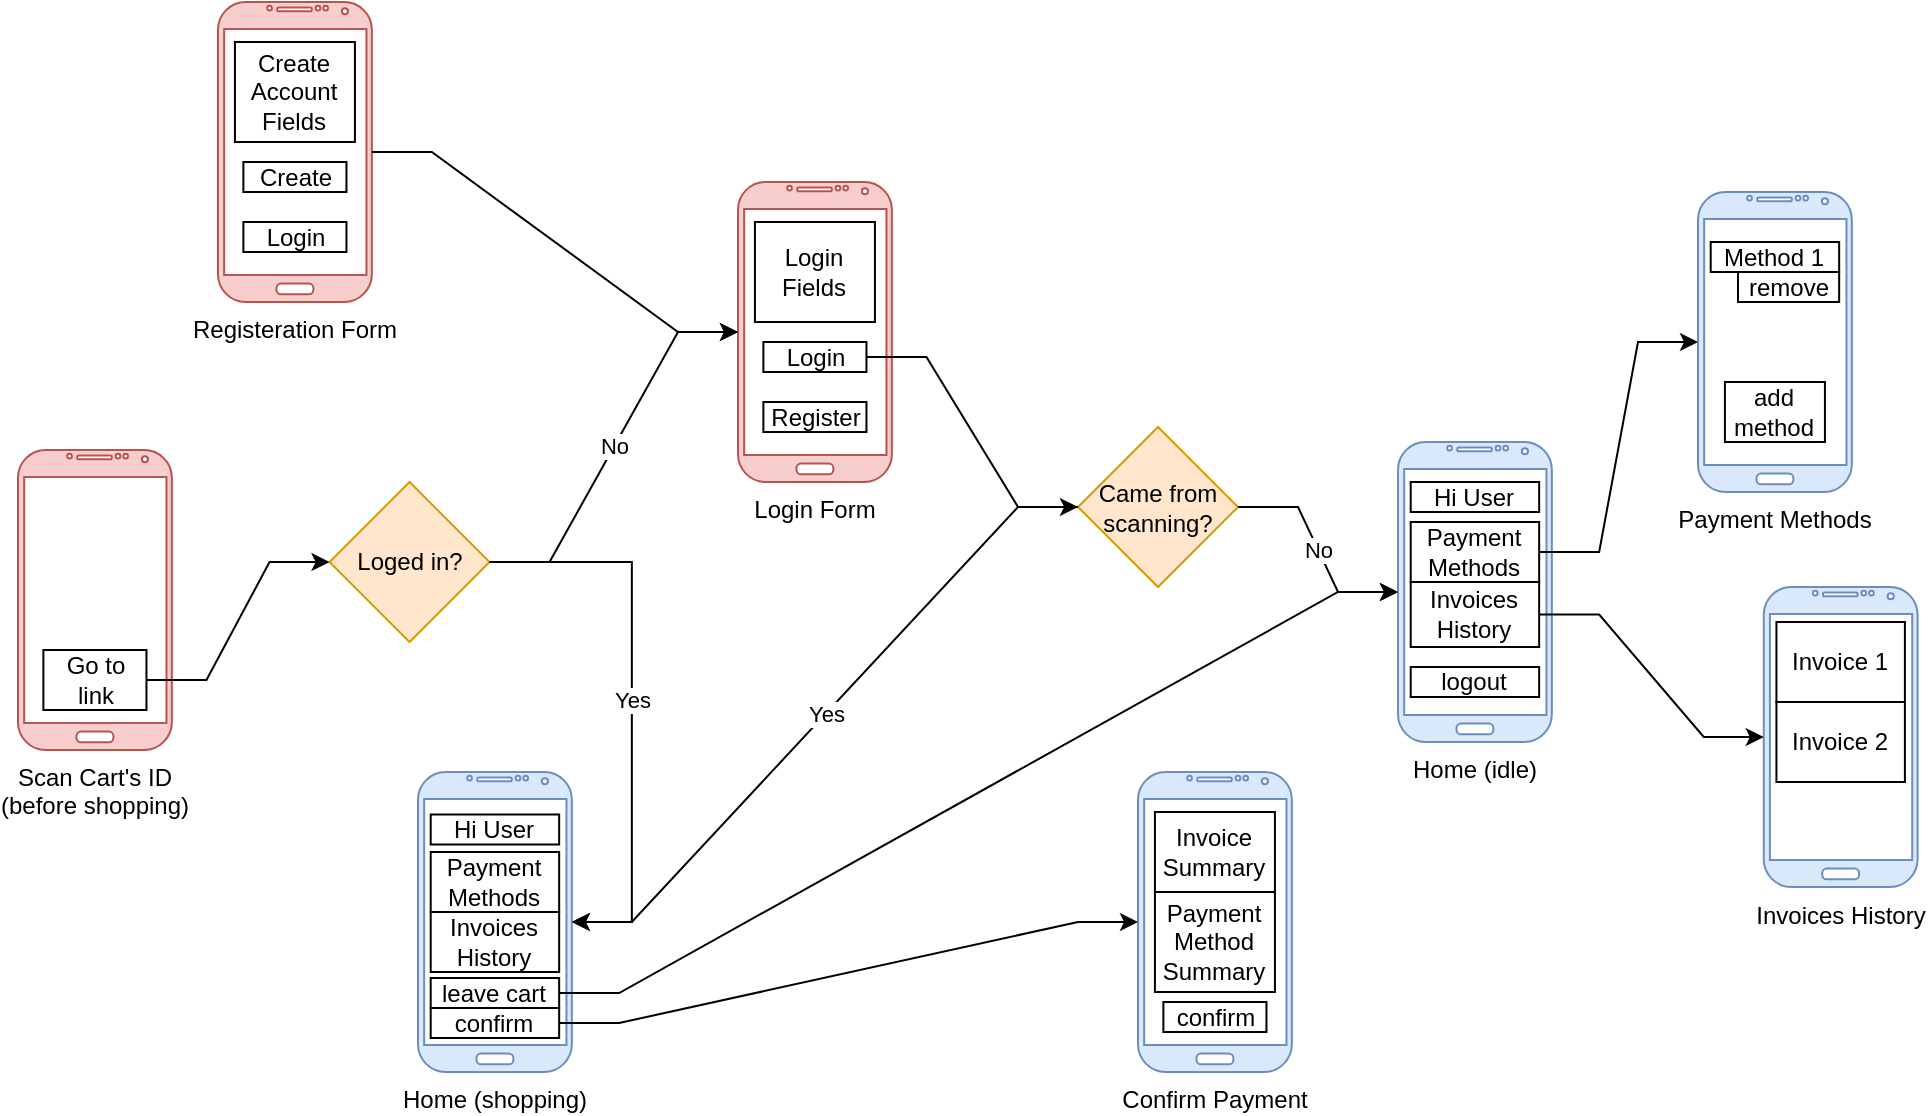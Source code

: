 <mxfile version="22.1.2" type="device">
  <diagram name="Page-1" id="BaImXUux6GEFjuo4yYnu">
    <mxGraphModel dx="1434" dy="889" grid="1" gridSize="10" guides="1" tooltips="1" connect="1" arrows="1" fold="1" page="1" pageScale="1" pageWidth="1169" pageHeight="827" math="0" shadow="0">
      <root>
        <mxCell id="0" />
        <mxCell id="1" parent="0" />
        <mxCell id="shm0PtvL4IZYW1163Kyv-3" value="Scan Cart&#39;s ID&lt;br&gt;(before shopping)" style="verticalLabelPosition=bottom;verticalAlign=top;html=1;shadow=0;dashed=0;strokeWidth=1;shape=mxgraph.android.phone2;strokeColor=#b85450;fillColor=#f8cecc;" parent="1" vertex="1">
          <mxGeometry x="140" y="339" width="76.92" height="150" as="geometry" />
        </mxCell>
        <mxCell id="shm0PtvL4IZYW1163Kyv-6" value="" style="shape=image;verticalLabelPosition=bottom;labelBackgroundColor=default;verticalAlign=top;aspect=fixed;imageAspect=0;image=https://upload.wikimedia.org/wikipedia/commons/thumb/b/b8/Qr-1.svg/220px-Qr-1.svg.png;" parent="1" vertex="1">
          <mxGeometry x="148.46" y="369" width="60" height="60" as="geometry" />
        </mxCell>
        <mxCell id="shm0PtvL4IZYW1163Kyv-7" value="Confirm Payment" style="verticalLabelPosition=bottom;verticalAlign=top;html=1;shadow=0;dashed=0;strokeWidth=1;shape=mxgraph.android.phone2;strokeColor=#6c8ebf;fillColor=#dae8fc;" parent="1" vertex="1">
          <mxGeometry x="700" y="500" width="76.92" height="150" as="geometry" />
        </mxCell>
        <mxCell id="shm0PtvL4IZYW1163Kyv-8" value="confirm" style="rounded=0;whiteSpace=wrap;html=1;" parent="1" vertex="1">
          <mxGeometry x="712.69" y="615" width="51.54" height="15" as="geometry" />
        </mxCell>
        <mxCell id="shm0PtvL4IZYW1163Kyv-16" value="Invoice&lt;br&gt;Summary" style="rounded=0;whiteSpace=wrap;html=1;" parent="1" vertex="1">
          <mxGeometry x="708.46" y="520" width="60" height="40" as="geometry" />
        </mxCell>
        <mxCell id="shm0PtvL4IZYW1163Kyv-17" value="Payment&lt;br&gt;Method Summary" style="rounded=0;whiteSpace=wrap;html=1;" parent="1" vertex="1">
          <mxGeometry x="708.46" y="560" width="60" height="50" as="geometry" />
        </mxCell>
        <mxCell id="shm0PtvL4IZYW1163Kyv-18" value="Registeration Form" style="verticalLabelPosition=bottom;verticalAlign=top;html=1;shadow=0;dashed=0;strokeWidth=1;shape=mxgraph.android.phone2;strokeColor=#b85450;fillColor=#f8cecc;" parent="1" vertex="1">
          <mxGeometry x="240" y="115" width="76.92" height="150" as="geometry" />
        </mxCell>
        <mxCell id="shm0PtvL4IZYW1163Kyv-20" value="Create Account Fields" style="rounded=0;whiteSpace=wrap;html=1;" parent="1" vertex="1">
          <mxGeometry x="248.46" y="135" width="60" height="50" as="geometry" />
        </mxCell>
        <mxCell id="shm0PtvL4IZYW1163Kyv-21" value="Create" style="rounded=0;whiteSpace=wrap;html=1;" parent="1" vertex="1">
          <mxGeometry x="252.69" y="195" width="51.54" height="15" as="geometry" />
        </mxCell>
        <mxCell id="shm0PtvL4IZYW1163Kyv-22" value="Login" style="rounded=0;whiteSpace=wrap;html=1;" parent="1" vertex="1">
          <mxGeometry x="252.69" y="225" width="51.54" height="15" as="geometry" />
        </mxCell>
        <mxCell id="shm0PtvL4IZYW1163Kyv-23" value="Login Form" style="verticalLabelPosition=bottom;verticalAlign=top;html=1;shadow=0;dashed=0;strokeWidth=1;shape=mxgraph.android.phone2;strokeColor=#b85450;fillColor=#f8cecc;" parent="1" vertex="1">
          <mxGeometry x="500.0" y="205" width="76.92" height="150" as="geometry" />
        </mxCell>
        <mxCell id="shm0PtvL4IZYW1163Kyv-24" value="Login Fields" style="rounded=0;whiteSpace=wrap;html=1;" parent="1" vertex="1">
          <mxGeometry x="508.46" y="225" width="60" height="50" as="geometry" />
        </mxCell>
        <mxCell id="shm0PtvL4IZYW1163Kyv-25" value="Login" style="rounded=0;whiteSpace=wrap;html=1;" parent="1" vertex="1">
          <mxGeometry x="512.69" y="285" width="51.54" height="15" as="geometry" />
        </mxCell>
        <mxCell id="shm0PtvL4IZYW1163Kyv-26" value="Register" style="rounded=0;whiteSpace=wrap;html=1;" parent="1" vertex="1">
          <mxGeometry x="512.69" y="315" width="51.54" height="15" as="geometry" />
        </mxCell>
        <mxCell id="shm0PtvL4IZYW1163Kyv-27" value="Loged in?" style="rhombus;whiteSpace=wrap;html=1;fillColor=#ffe6cc;strokeColor=#d79b00;direction=south;" parent="1" vertex="1">
          <mxGeometry x="295.77" y="355" width="80" height="80" as="geometry" />
        </mxCell>
        <mxCell id="shm0PtvL4IZYW1163Kyv-28" value="" style="endArrow=classic;html=1;rounded=0;edgeStyle=entityRelationEdgeStyle;" parent="1" source="shm0PtvL4IZYW1163Kyv-46" target="shm0PtvL4IZYW1163Kyv-27" edge="1">
          <mxGeometry width="50" height="50" relative="1" as="geometry">
            <mxPoint x="620" y="270" as="sourcePoint" />
            <mxPoint x="670" y="220" as="targetPoint" />
          </mxGeometry>
        </mxCell>
        <mxCell id="shm0PtvL4IZYW1163Kyv-29" value="Yes" style="endArrow=classic;html=1;rounded=0;edgeStyle=entityRelationEdgeStyle;" parent="1" source="shm0PtvL4IZYW1163Kyv-27" target="shm0PtvL4IZYW1163Kyv-32" edge="1">
          <mxGeometry width="50" height="50" relative="1" as="geometry">
            <mxPoint x="380" y="350" as="sourcePoint" />
            <mxPoint x="750" y="340" as="targetPoint" />
          </mxGeometry>
        </mxCell>
        <mxCell id="shm0PtvL4IZYW1163Kyv-30" value="No" style="endArrow=classic;html=1;rounded=0;edgeStyle=entityRelationEdgeStyle;" parent="1" source="shm0PtvL4IZYW1163Kyv-27" target="shm0PtvL4IZYW1163Kyv-23" edge="1">
          <mxGeometry width="50" height="50" relative="1" as="geometry">
            <mxPoint x="390" y="330" as="sourcePoint" />
            <mxPoint x="480" y="280" as="targetPoint" />
          </mxGeometry>
        </mxCell>
        <mxCell id="shm0PtvL4IZYW1163Kyv-31" value="" style="endArrow=classic;html=1;rounded=0;edgeStyle=entityRelationEdgeStyle;" parent="1" source="shm0PtvL4IZYW1163Kyv-18" target="shm0PtvL4IZYW1163Kyv-23" edge="1">
          <mxGeometry width="50" height="50" relative="1" as="geometry">
            <mxPoint x="330" y="270" as="sourcePoint" />
            <mxPoint x="543" y="228" as="targetPoint" />
          </mxGeometry>
        </mxCell>
        <mxCell id="shm0PtvL4IZYW1163Kyv-32" value="Home (shopping)" style="verticalLabelPosition=bottom;verticalAlign=top;html=1;shadow=0;dashed=0;strokeWidth=1;shape=mxgraph.android.phone2;strokeColor=#6c8ebf;fillColor=#dae8fc;" parent="1" vertex="1">
          <mxGeometry x="340.0" y="500" width="76.92" height="150" as="geometry" />
        </mxCell>
        <mxCell id="shm0PtvL4IZYW1163Kyv-33" value="Came from&lt;br&gt;scanning?" style="rhombus;whiteSpace=wrap;html=1;fillColor=#ffe6cc;strokeColor=#d79b00;direction=south;" parent="1" vertex="1">
          <mxGeometry x="670.0" y="327.5" width="80" height="80" as="geometry" />
        </mxCell>
        <mxCell id="shm0PtvL4IZYW1163Kyv-36" value="" style="endArrow=classic;html=1;rounded=0;edgeStyle=entityRelationEdgeStyle;" parent="1" source="shm0PtvL4IZYW1163Kyv-25" target="shm0PtvL4IZYW1163Kyv-33" edge="1">
          <mxGeometry width="50" height="50" relative="1" as="geometry">
            <mxPoint x="660" y="130" as="sourcePoint" />
            <mxPoint x="543" y="179" as="targetPoint" />
          </mxGeometry>
        </mxCell>
        <mxCell id="shm0PtvL4IZYW1163Kyv-37" value="Yes" style="endArrow=classic;html=1;rounded=0;edgeStyle=entityRelationEdgeStyle;" parent="1" source="shm0PtvL4IZYW1163Kyv-33" target="shm0PtvL4IZYW1163Kyv-32" edge="1">
          <mxGeometry width="50" height="50" relative="1" as="geometry">
            <mxPoint x="690" y="281" as="sourcePoint" />
            <mxPoint x="700" y="400" as="targetPoint" />
          </mxGeometry>
        </mxCell>
        <mxCell id="shm0PtvL4IZYW1163Kyv-38" value="Payment Methods" style="verticalLabelPosition=bottom;verticalAlign=top;html=1;shadow=0;dashed=0;strokeWidth=1;shape=mxgraph.android.phone2;strokeColor=#6c8ebf;fillColor=#dae8fc;" parent="1" vertex="1">
          <mxGeometry x="980.0" y="210" width="76.92" height="150" as="geometry" />
        </mxCell>
        <mxCell id="shm0PtvL4IZYW1163Kyv-39" value="logout" style="rounded=0;whiteSpace=wrap;html=1;" parent="1" vertex="1">
          <mxGeometry x="836.35" y="447.5" width="64.23" height="15" as="geometry" />
        </mxCell>
        <mxCell id="shm0PtvL4IZYW1163Kyv-40" value="Invoices History" style="rounded=0;whiteSpace=wrap;html=1;" parent="1" vertex="1">
          <mxGeometry x="836.35" y="405" width="64.23" height="32.5" as="geometry" />
        </mxCell>
        <mxCell id="shm0PtvL4IZYW1163Kyv-41" value="Payment Methods" style="rounded=0;whiteSpace=wrap;html=1;" parent="1" vertex="1">
          <mxGeometry x="836.35" y="375" width="64.23" height="30" as="geometry" />
        </mxCell>
        <mxCell id="shm0PtvL4IZYW1163Kyv-43" value="Invoices History" style="verticalLabelPosition=bottom;verticalAlign=top;html=1;shadow=0;dashed=0;strokeWidth=1;shape=mxgraph.android.phone2;strokeColor=#6c8ebf;fillColor=#dae8fc;" parent="1" vertex="1">
          <mxGeometry x="1012.88" y="407.5" width="76.92" height="150" as="geometry" />
        </mxCell>
        <mxCell id="shm0PtvL4IZYW1163Kyv-46" value="Go to link" style="rounded=0;whiteSpace=wrap;html=1;" parent="1" vertex="1">
          <mxGeometry x="152.69" y="439" width="51.54" height="30" as="geometry" />
        </mxCell>
        <mxCell id="shm0PtvL4IZYW1163Kyv-47" value="" style="endArrow=classic;html=1;rounded=0;edgeStyle=entityRelationEdgeStyle;" parent="1" source="shm0PtvL4IZYW1163Kyv-61" target="shm0PtvL4IZYW1163Kyv-7" edge="1">
          <mxGeometry width="50" height="50" relative="1" as="geometry">
            <mxPoint x="247" y="431" as="sourcePoint" />
            <mxPoint x="335" y="423" as="targetPoint" />
          </mxGeometry>
        </mxCell>
        <mxCell id="shm0PtvL4IZYW1163Kyv-48" value="No" style="endArrow=classic;html=1;rounded=0;edgeStyle=entityRelationEdgeStyle;" parent="1" source="shm0PtvL4IZYW1163Kyv-33" target="shm0PtvL4IZYW1163Kyv-49" edge="1">
          <mxGeometry width="50" height="50" relative="1" as="geometry">
            <mxPoint x="747" y="277" as="sourcePoint" />
            <mxPoint x="700" y="430" as="targetPoint" />
          </mxGeometry>
        </mxCell>
        <mxCell id="shm0PtvL4IZYW1163Kyv-49" value="Home (idle)" style="verticalLabelPosition=bottom;verticalAlign=top;html=1;shadow=0;dashed=0;strokeWidth=1;shape=mxgraph.android.phone2;strokeColor=#6c8ebf;fillColor=#dae8fc;" parent="1" vertex="1">
          <mxGeometry x="830" y="335" width="76.92" height="150" as="geometry" />
        </mxCell>
        <mxCell id="shm0PtvL4IZYW1163Kyv-51" value="" style="endArrow=classic;html=1;rounded=0;edgeStyle=entityRelationEdgeStyle;" parent="1" source="shm0PtvL4IZYW1163Kyv-40" target="shm0PtvL4IZYW1163Kyv-43" edge="1">
          <mxGeometry width="50" height="50" relative="1" as="geometry">
            <mxPoint x="624" y="215" as="sourcePoint" />
            <mxPoint x="760" y="260" as="targetPoint" />
          </mxGeometry>
        </mxCell>
        <mxCell id="shm0PtvL4IZYW1163Kyv-52" value="Hi User" style="rounded=0;whiteSpace=wrap;html=1;" parent="1" vertex="1">
          <mxGeometry x="836.35" y="355" width="64.23" height="15" as="geometry" />
        </mxCell>
        <mxCell id="shm0PtvL4IZYW1163Kyv-56" value="Hi User" style="rounded=0;whiteSpace=wrap;html=1;" parent="1" vertex="1">
          <mxGeometry x="346.35" y="521.25" width="64.23" height="15" as="geometry" />
        </mxCell>
        <mxCell id="shm0PtvL4IZYW1163Kyv-58" value="leave cart" style="rounded=0;whiteSpace=wrap;html=1;" parent="1" vertex="1">
          <mxGeometry x="346.35" y="603" width="64.23" height="15" as="geometry" />
        </mxCell>
        <mxCell id="shm0PtvL4IZYW1163Kyv-59" value="Invoices History" style="rounded=0;whiteSpace=wrap;html=1;" parent="1" vertex="1">
          <mxGeometry x="346.35" y="570" width="64.23" height="30" as="geometry" />
        </mxCell>
        <mxCell id="shm0PtvL4IZYW1163Kyv-60" value="Payment Methods" style="rounded=0;whiteSpace=wrap;html=1;" parent="1" vertex="1">
          <mxGeometry x="346.35" y="540" width="64.23" height="30" as="geometry" />
        </mxCell>
        <mxCell id="shm0PtvL4IZYW1163Kyv-61" value="confirm" style="rounded=0;whiteSpace=wrap;html=1;" parent="1" vertex="1">
          <mxGeometry x="346.35" y="618" width="64.23" height="15" as="geometry" />
        </mxCell>
        <mxCell id="shm0PtvL4IZYW1163Kyv-63" value="" style="endArrow=classic;html=1;rounded=0;edgeStyle=entityRelationEdgeStyle;" parent="1" source="shm0PtvL4IZYW1163Kyv-58" target="shm0PtvL4IZYW1163Kyv-49" edge="1">
          <mxGeometry width="50" height="50" relative="1" as="geometry">
            <mxPoint x="659.92" y="370" as="sourcePoint" />
            <mxPoint x="806.92" y="467" as="targetPoint" />
          </mxGeometry>
        </mxCell>
        <mxCell id="shm0PtvL4IZYW1163Kyv-64" value="" style="endArrow=classic;html=1;rounded=0;edgeStyle=entityRelationEdgeStyle;" parent="1" source="shm0PtvL4IZYW1163Kyv-41" target="shm0PtvL4IZYW1163Kyv-38" edge="1">
          <mxGeometry width="50" height="50" relative="1" as="geometry">
            <mxPoint x="951" y="385" as="sourcePoint" />
            <mxPoint x="991" y="395" as="targetPoint" />
          </mxGeometry>
        </mxCell>
        <mxCell id="shm0PtvL4IZYW1163Kyv-66" value="Method 1" style="rounded=0;whiteSpace=wrap;html=1;" parent="1" vertex="1">
          <mxGeometry x="986.35" y="235" width="64.23" height="15" as="geometry" />
        </mxCell>
        <mxCell id="shm0PtvL4IZYW1163Kyv-67" value="remove" style="rounded=0;whiteSpace=wrap;html=1;" parent="1" vertex="1">
          <mxGeometry x="1000.0" y="250" width="50.58" height="15" as="geometry" />
        </mxCell>
        <mxCell id="shm0PtvL4IZYW1163Kyv-69" value="add method" style="rounded=0;whiteSpace=wrap;html=1;" parent="1" vertex="1">
          <mxGeometry x="993.46" y="305" width="50" height="30" as="geometry" />
        </mxCell>
        <mxCell id="shm0PtvL4IZYW1163Kyv-70" value="Invoice 1" style="rounded=0;whiteSpace=wrap;html=1;" parent="1" vertex="1">
          <mxGeometry x="1019.22" y="425" width="64.23" height="40" as="geometry" />
        </mxCell>
        <mxCell id="shm0PtvL4IZYW1163Kyv-71" value="Invoice 2" style="rounded=0;whiteSpace=wrap;html=1;" parent="1" vertex="1">
          <mxGeometry x="1019.22" y="465" width="64.23" height="40" as="geometry" />
        </mxCell>
      </root>
    </mxGraphModel>
  </diagram>
</mxfile>
